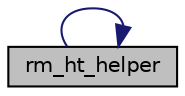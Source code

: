 digraph "rm_ht_helper"
{
  edge [fontname="Helvetica",fontsize="10",labelfontname="Helvetica",labelfontsize="10"];
  node [fontname="Helvetica",fontsize="10",shape=record];
  rankdir="LR";
  Node56 [label="rm_ht_helper",height=0.2,width=0.4,color="black", fillcolor="grey75", style="filled", fontcolor="black"];
  Node56 -> Node56 [color="midnightblue",fontsize="10",style="solid"];
}
